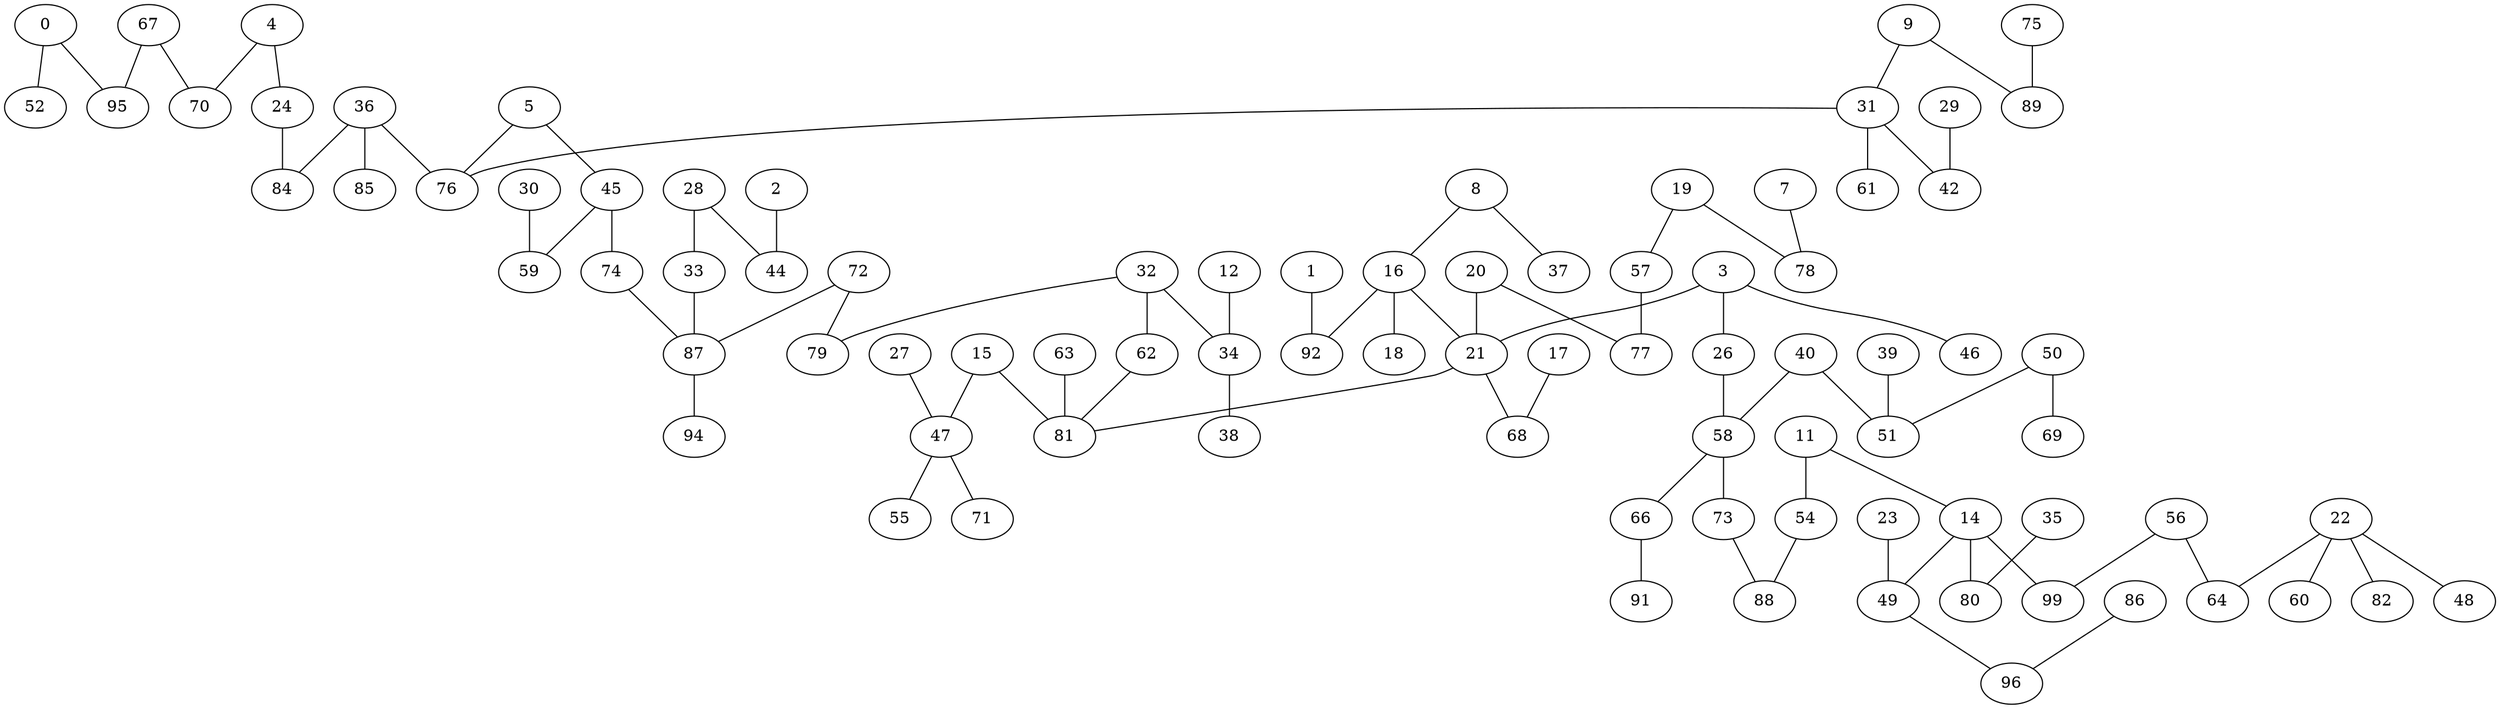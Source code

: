graph {
  0;
  1;
  2;
  3;
  4;
  5;
  7;
  8;
  9;
  11;
  12;
  14;
  15;
  16;
  17;
  18;
  19;
  20;
  21;
  22;
  23;
  24;
  26;
  27;
  28;
  29;
  30;
  31;
  32;
  33;
  34;
  35;
  36;
  37;
  38;
  39;
  40;
  42;
  44;
  45;
  46;
  47;
  48;
  49;
  50;
  51;
  52;
  54;
  55;
  56;
  57;
  58;
  59;
  60;
  61;
  62;
  63;
  64;
  66;
  67;
  68;
  69;
  70;
  71;
  72;
  73;
  74;
  75;
  76;
  77;
  78;
  79;
  80;
  81;
  82;
  84;
  85;
  86;
  87;
  88;
  89;
  91;
  92;
  94;
  95;
  96;
  99;
  0 -- 52;
  0 -- 95;
  1 -- 92;
  2 -- 44;
  3 -- 21;
  3 -- 26;
  3 -- 46;
  4 -- 70;
  4 -- 24;
  5 -- 76;
  5 -- 45;
  7 -- 78;
  8 -- 16;
  8 -- 37;
  9 -- 89;
  9 -- 31;
  11 -- 54;
  11 -- 14;
  12 -- 34;
  14 -- 80;
  14 -- 49;
  14 -- 99;
  15 -- 81;
  15 -- 47;
  16 -- 18;
  16 -- 21;
  16 -- 92;
  17 -- 68;
  19 -- 57;
  19 -- 78;
  20 -- 21;
  20 -- 77;
  21 -- 81;
  21 -- 68;
  22 -- 48;
  22 -- 64;
  22 -- 82;
  22 -- 60;
  23 -- 49;
  24 -- 84;
  26 -- 58;
  27 -- 47;
  28 -- 33;
  28 -- 44;
  29 -- 42;
  30 -- 59;
  31 -- 42;
  31 -- 76;
  31 -- 61;
  32 -- 34;
  32 -- 62;
  32 -- 79;
  33 -- 87;
  34 -- 38;
  35 -- 80;
  36 -- 84;
  36 -- 85;
  36 -- 76;
  39 -- 51;
  40 -- 51;
  40 -- 58;
  45 -- 74;
  45 -- 59;
  47 -- 71;
  47 -- 55;
  49 -- 96;
  50 -- 51;
  50 -- 69;
  54 -- 88;
  56 -- 64;
  56 -- 99;
  57 -- 77;
  58 -- 66;
  58 -- 73;
  62 -- 81;
  63 -- 81;
  66 -- 91;
  67 -- 70;
  67 -- 95;
  72 -- 87;
  72 -- 79;
  73 -- 88;
  74 -- 87;
  75 -- 89;
  86 -- 96;
  87 -- 94;
}